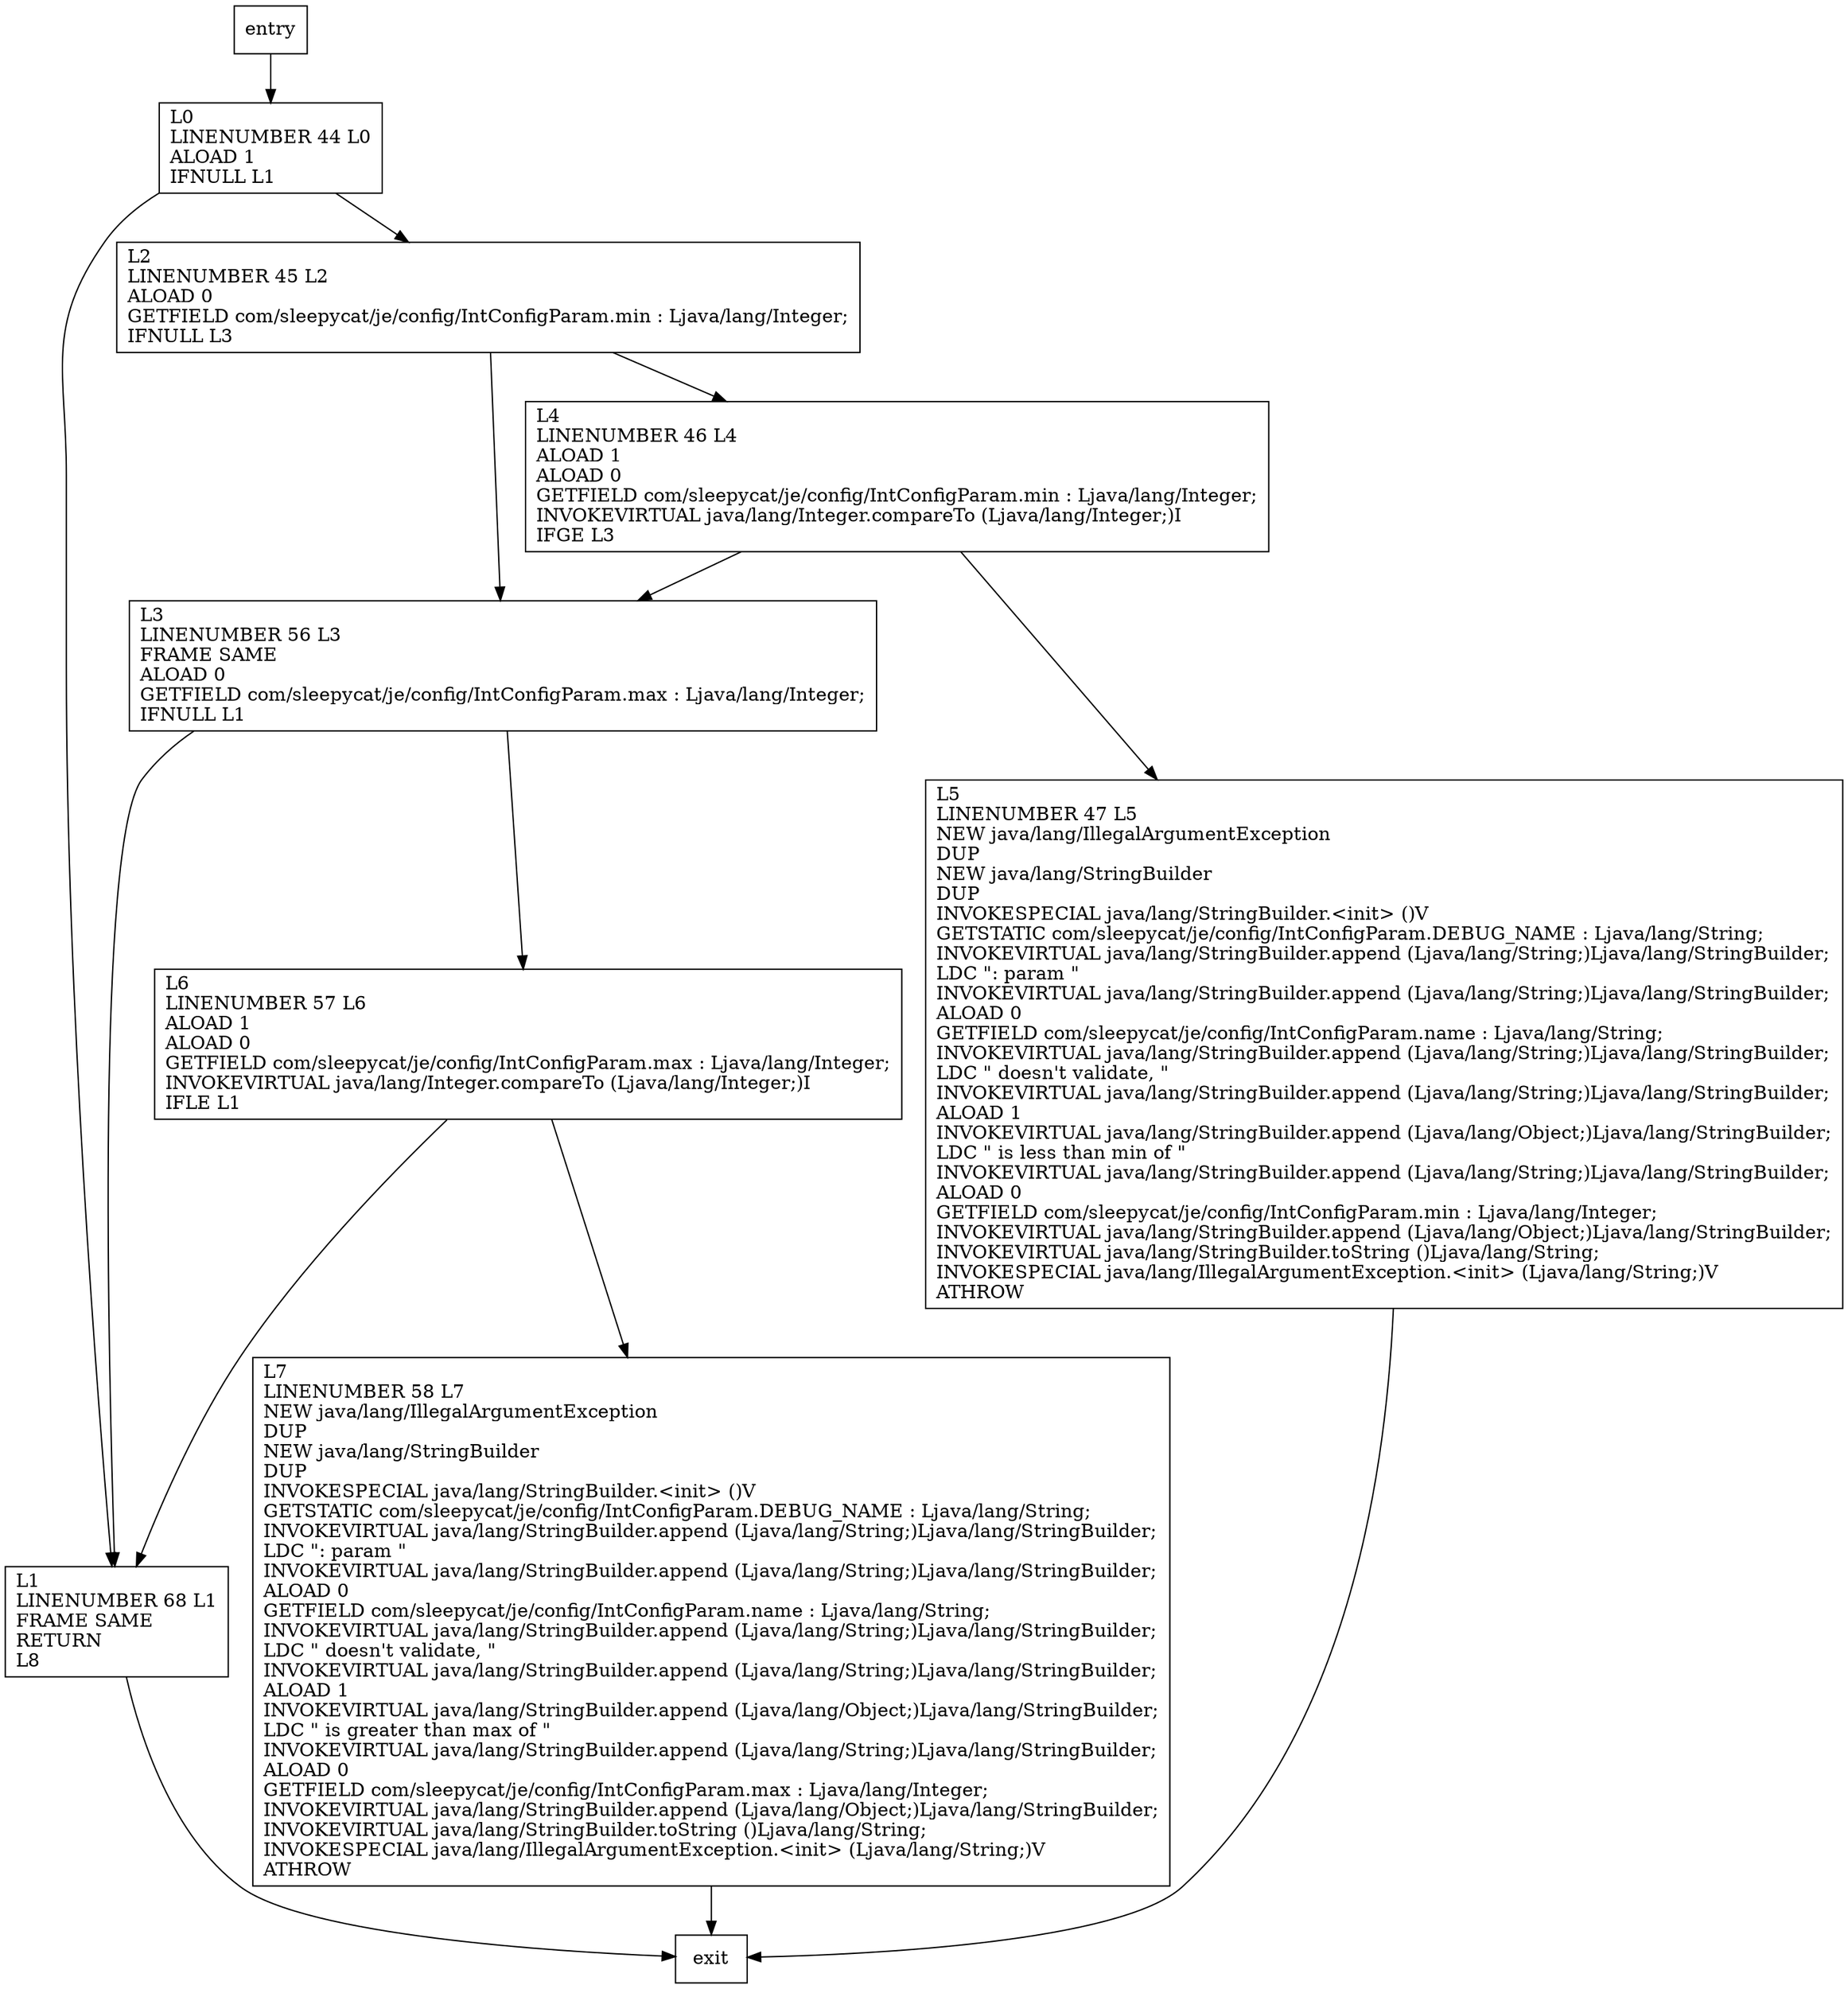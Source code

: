 digraph validate {
node [shape=record];
752139653 [label="L0\lLINENUMBER 44 L0\lALOAD 1\lIFNULL L1\l"];
1119877632 [label="L5\lLINENUMBER 47 L5\lNEW java/lang/IllegalArgumentException\lDUP\lNEW java/lang/StringBuilder\lDUP\lINVOKESPECIAL java/lang/StringBuilder.\<init\> ()V\lGETSTATIC com/sleepycat/je/config/IntConfigParam.DEBUG_NAME : Ljava/lang/String;\lINVOKEVIRTUAL java/lang/StringBuilder.append (Ljava/lang/String;)Ljava/lang/StringBuilder;\lLDC \": param \"\lINVOKEVIRTUAL java/lang/StringBuilder.append (Ljava/lang/String;)Ljava/lang/StringBuilder;\lALOAD 0\lGETFIELD com/sleepycat/je/config/IntConfigParam.name : Ljava/lang/String;\lINVOKEVIRTUAL java/lang/StringBuilder.append (Ljava/lang/String;)Ljava/lang/StringBuilder;\lLDC \" doesn't validate, \"\lINVOKEVIRTUAL java/lang/StringBuilder.append (Ljava/lang/String;)Ljava/lang/StringBuilder;\lALOAD 1\lINVOKEVIRTUAL java/lang/StringBuilder.append (Ljava/lang/Object;)Ljava/lang/StringBuilder;\lLDC \" is less than min of \"\lINVOKEVIRTUAL java/lang/StringBuilder.append (Ljava/lang/String;)Ljava/lang/StringBuilder;\lALOAD 0\lGETFIELD com/sleepycat/je/config/IntConfigParam.min : Ljava/lang/Integer;\lINVOKEVIRTUAL java/lang/StringBuilder.append (Ljava/lang/Object;)Ljava/lang/StringBuilder;\lINVOKEVIRTUAL java/lang/StringBuilder.toString ()Ljava/lang/String;\lINVOKESPECIAL java/lang/IllegalArgumentException.\<init\> (Ljava/lang/String;)V\lATHROW\l"];
1477178790 [label="L4\lLINENUMBER 46 L4\lALOAD 1\lALOAD 0\lGETFIELD com/sleepycat/je/config/IntConfigParam.min : Ljava/lang/Integer;\lINVOKEVIRTUAL java/lang/Integer.compareTo (Ljava/lang/Integer;)I\lIFGE L3\l"];
1879022885 [label="L1\lLINENUMBER 68 L1\lFRAME SAME\lRETURN\lL8\l"];
1055655960 [label="L2\lLINENUMBER 45 L2\lALOAD 0\lGETFIELD com/sleepycat/je/config/IntConfigParam.min : Ljava/lang/Integer;\lIFNULL L3\l"];
468510333 [label="L7\lLINENUMBER 58 L7\lNEW java/lang/IllegalArgumentException\lDUP\lNEW java/lang/StringBuilder\lDUP\lINVOKESPECIAL java/lang/StringBuilder.\<init\> ()V\lGETSTATIC com/sleepycat/je/config/IntConfigParam.DEBUG_NAME : Ljava/lang/String;\lINVOKEVIRTUAL java/lang/StringBuilder.append (Ljava/lang/String;)Ljava/lang/StringBuilder;\lLDC \": param \"\lINVOKEVIRTUAL java/lang/StringBuilder.append (Ljava/lang/String;)Ljava/lang/StringBuilder;\lALOAD 0\lGETFIELD com/sleepycat/je/config/IntConfigParam.name : Ljava/lang/String;\lINVOKEVIRTUAL java/lang/StringBuilder.append (Ljava/lang/String;)Ljava/lang/StringBuilder;\lLDC \" doesn't validate, \"\lINVOKEVIRTUAL java/lang/StringBuilder.append (Ljava/lang/String;)Ljava/lang/StringBuilder;\lALOAD 1\lINVOKEVIRTUAL java/lang/StringBuilder.append (Ljava/lang/Object;)Ljava/lang/StringBuilder;\lLDC \" is greater than max of \"\lINVOKEVIRTUAL java/lang/StringBuilder.append (Ljava/lang/String;)Ljava/lang/StringBuilder;\lALOAD 0\lGETFIELD com/sleepycat/je/config/IntConfigParam.max : Ljava/lang/Integer;\lINVOKEVIRTUAL java/lang/StringBuilder.append (Ljava/lang/Object;)Ljava/lang/StringBuilder;\lINVOKEVIRTUAL java/lang/StringBuilder.toString ()Ljava/lang/String;\lINVOKESPECIAL java/lang/IllegalArgumentException.\<init\> (Ljava/lang/String;)V\lATHROW\l"];
483235463 [label="L6\lLINENUMBER 57 L6\lALOAD 1\lALOAD 0\lGETFIELD com/sleepycat/je/config/IntConfigParam.max : Ljava/lang/Integer;\lINVOKEVIRTUAL java/lang/Integer.compareTo (Ljava/lang/Integer;)I\lIFLE L1\l"];
1362772919 [label="L3\lLINENUMBER 56 L3\lFRAME SAME\lALOAD 0\lGETFIELD com/sleepycat/je/config/IntConfigParam.max : Ljava/lang/Integer;\lIFNULL L1\l"];
entry;
exit;
entry -> 752139653
752139653 -> 1879022885
752139653 -> 1055655960
1119877632 -> exit
1477178790 -> 1119877632
1477178790 -> 1362772919
1879022885 -> exit
1055655960 -> 1477178790
1055655960 -> 1362772919
468510333 -> exit
483235463 -> 1879022885
483235463 -> 468510333
1362772919 -> 1879022885
1362772919 -> 483235463
}
